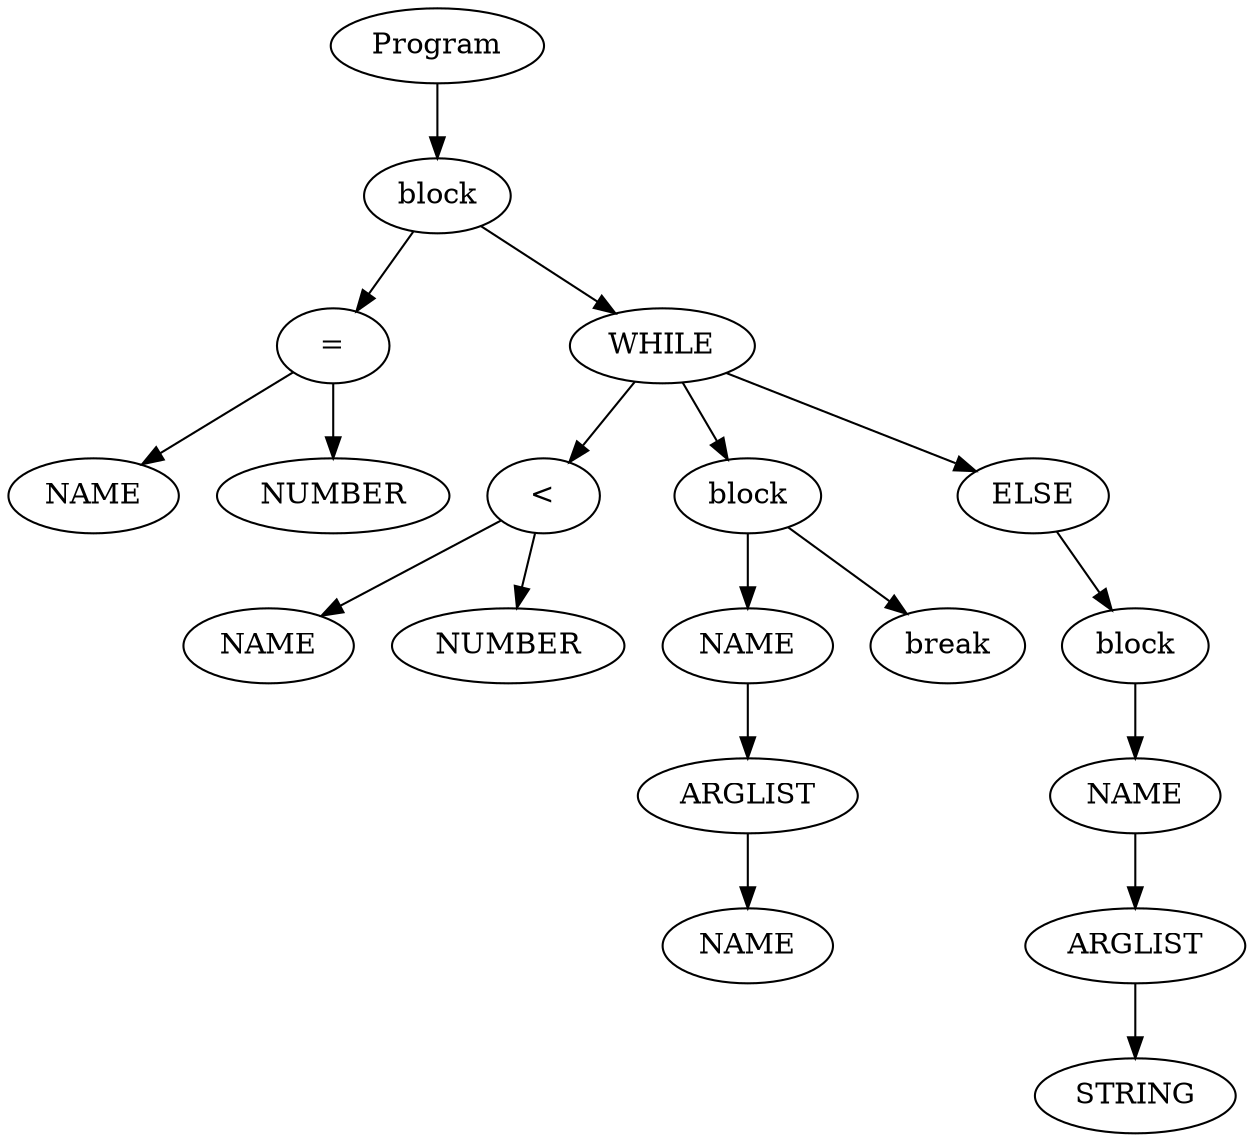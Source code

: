 digraph {
graph [ordering="out"];
node0[label="Program"];
node1[label="block"];
node2[label="="];
node3[label="NAME"];
node2 -> node3;
node4[label="NUMBER"];
node2 -> node4;
node1 -> node2;
node5[label="WHILE"];
node6[label="<"];
node7[label="NAME"];
node6 -> node7;
node8[label="NUMBER"];
node6 -> node8;
node5 -> node6;
node9[label="block"];
node10[label="NAME"];
node11[label="ARGLIST"];
node12[label="NAME"];
node11 -> node12;
node10 -> node11;
node9 -> node10;
node13[label="break"];
node9 -> node13;
node5 -> node9;
node14[label="ELSE"];
node15[label="block"];
node16[label="NAME"];
node17[label="ARGLIST"];
node18[label="STRING"];
node17 -> node18;
node16 -> node17;
node15 -> node16;
node14 -> node15;
node5 -> node14;
node1 -> node5;
node0 -> node1;
}
